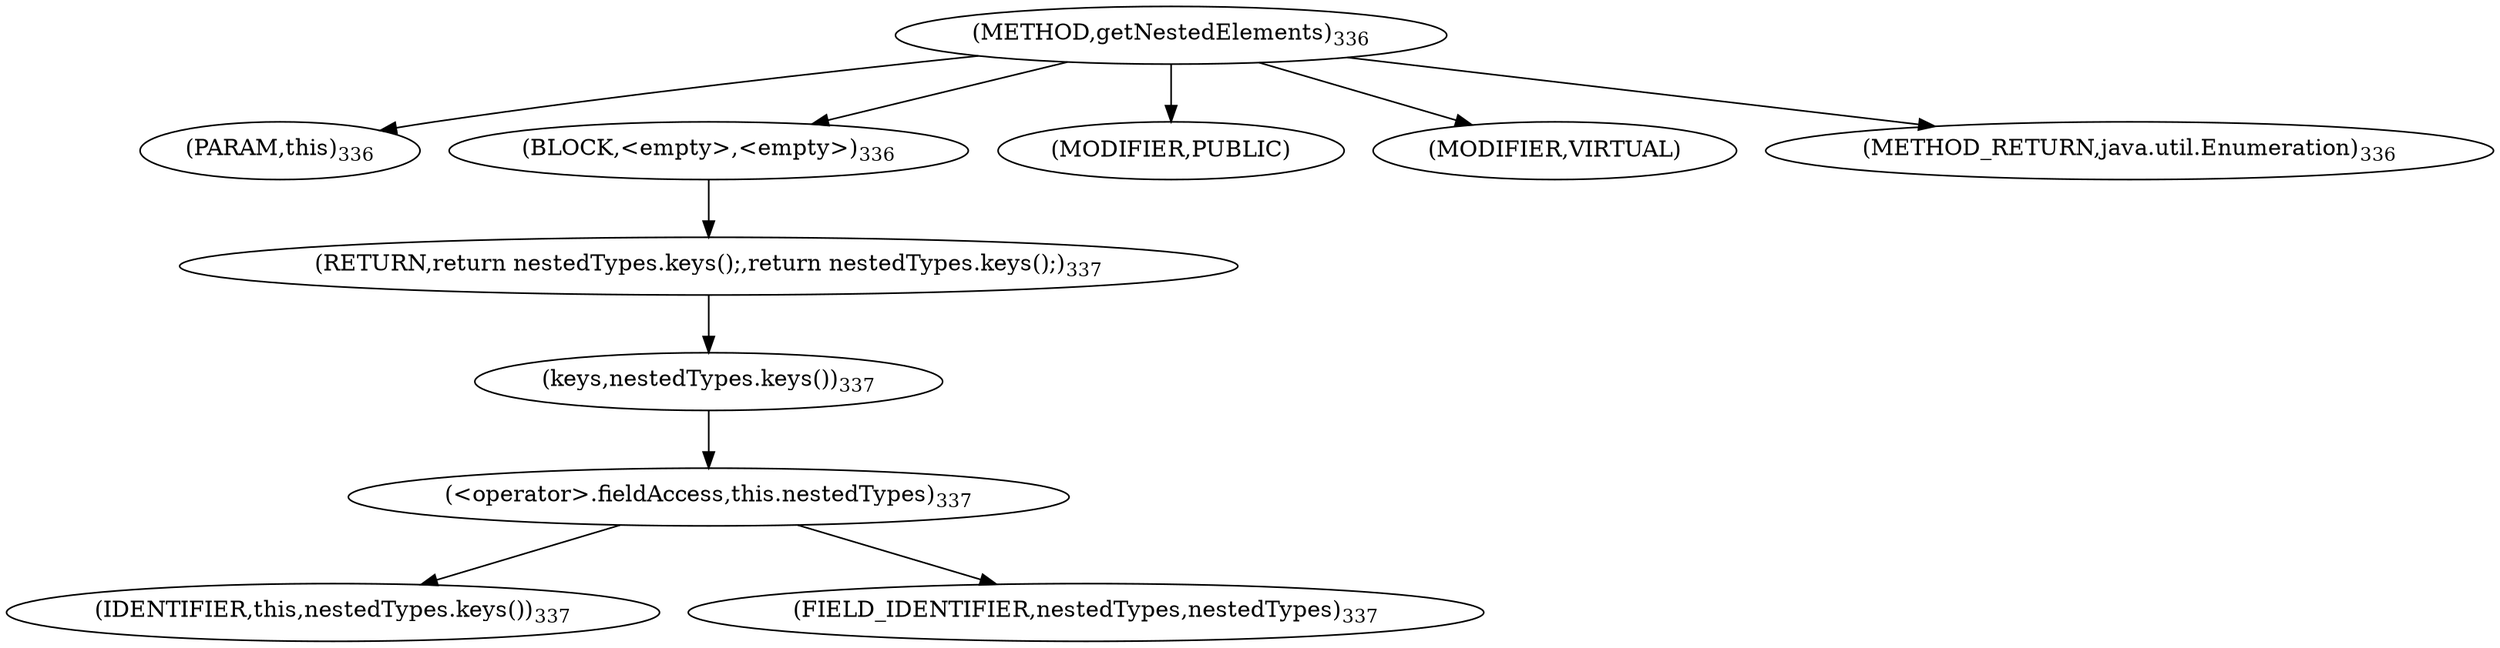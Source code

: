 digraph "getNestedElements" {  
"831" [label = <(METHOD,getNestedElements)<SUB>336</SUB>> ]
"832" [label = <(PARAM,this)<SUB>336</SUB>> ]
"833" [label = <(BLOCK,&lt;empty&gt;,&lt;empty&gt;)<SUB>336</SUB>> ]
"834" [label = <(RETURN,return nestedTypes.keys();,return nestedTypes.keys();)<SUB>337</SUB>> ]
"835" [label = <(keys,nestedTypes.keys())<SUB>337</SUB>> ]
"836" [label = <(&lt;operator&gt;.fieldAccess,this.nestedTypes)<SUB>337</SUB>> ]
"837" [label = <(IDENTIFIER,this,nestedTypes.keys())<SUB>337</SUB>> ]
"838" [label = <(FIELD_IDENTIFIER,nestedTypes,nestedTypes)<SUB>337</SUB>> ]
"839" [label = <(MODIFIER,PUBLIC)> ]
"840" [label = <(MODIFIER,VIRTUAL)> ]
"841" [label = <(METHOD_RETURN,java.util.Enumeration)<SUB>336</SUB>> ]
  "831" -> "832" 
  "831" -> "833" 
  "831" -> "839" 
  "831" -> "840" 
  "831" -> "841" 
  "833" -> "834" 
  "834" -> "835" 
  "835" -> "836" 
  "836" -> "837" 
  "836" -> "838" 
}
